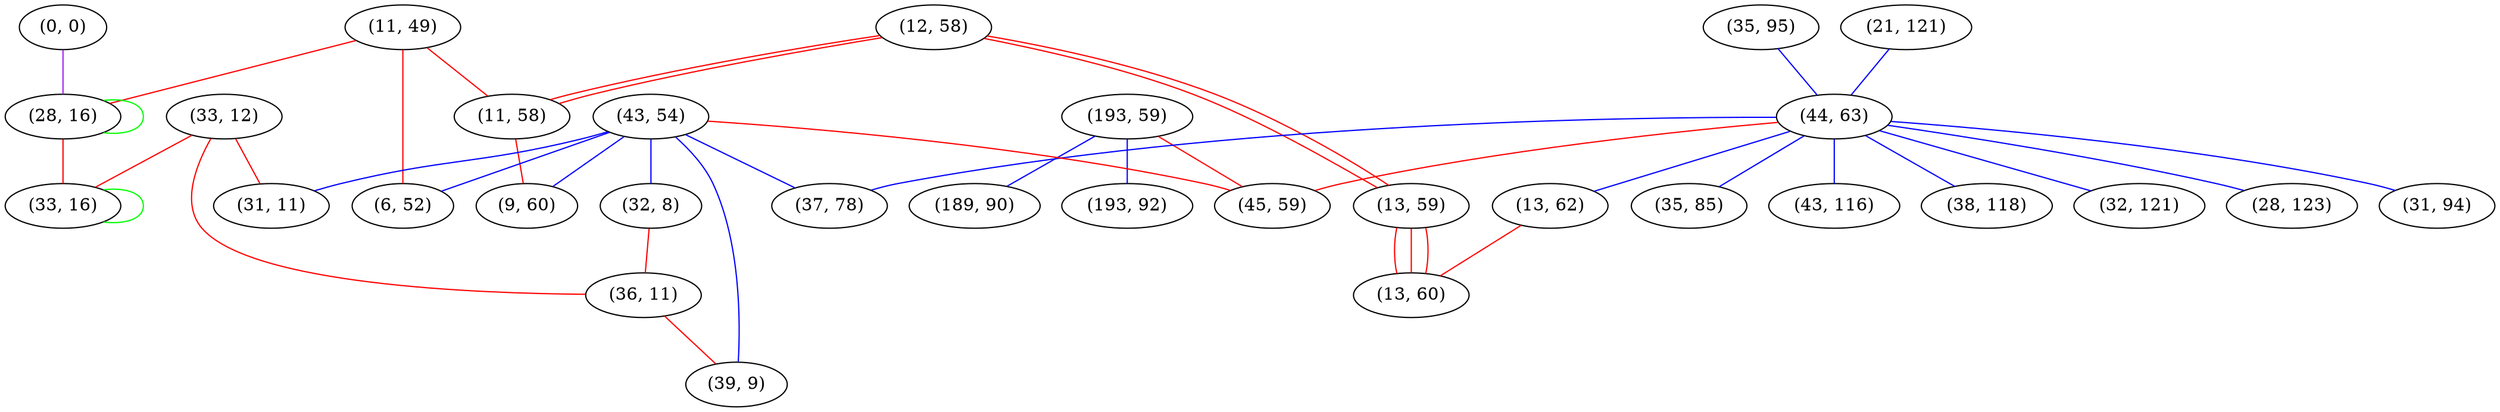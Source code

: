 graph "" {
"(11, 49)";
"(33, 12)";
"(21, 121)";
"(12, 58)";
"(193, 59)";
"(13, 59)";
"(35, 95)";
"(44, 63)";
"(35, 85)";
"(189, 90)";
"(11, 58)";
"(43, 54)";
"(43, 116)";
"(193, 92)";
"(38, 118)";
"(13, 62)";
"(31, 11)";
"(0, 0)";
"(28, 16)";
"(32, 121)";
"(33, 16)";
"(9, 60)";
"(37, 78)";
"(6, 52)";
"(28, 123)";
"(31, 94)";
"(45, 59)";
"(13, 60)";
"(32, 8)";
"(36, 11)";
"(39, 9)";
"(11, 49)" -- "(6, 52)"  [color=red, key=0, weight=1];
"(11, 49)" -- "(11, 58)"  [color=red, key=0, weight=1];
"(11, 49)" -- "(28, 16)"  [color=red, key=0, weight=1];
"(33, 12)" -- "(31, 11)"  [color=red, key=0, weight=1];
"(33, 12)" -- "(33, 16)"  [color=red, key=0, weight=1];
"(33, 12)" -- "(36, 11)"  [color=red, key=0, weight=1];
"(21, 121)" -- "(44, 63)"  [color=blue, key=0, weight=3];
"(12, 58)" -- "(11, 58)"  [color=red, key=0, weight=1];
"(12, 58)" -- "(11, 58)"  [color=red, key=1, weight=1];
"(12, 58)" -- "(13, 59)"  [color=red, key=0, weight=1];
"(12, 58)" -- "(13, 59)"  [color=red, key=1, weight=1];
"(193, 59)" -- "(189, 90)"  [color=blue, key=0, weight=3];
"(193, 59)" -- "(193, 92)"  [color=blue, key=0, weight=3];
"(193, 59)" -- "(45, 59)"  [color=red, key=0, weight=1];
"(13, 59)" -- "(13, 60)"  [color=red, key=0, weight=1];
"(13, 59)" -- "(13, 60)"  [color=red, key=1, weight=1];
"(13, 59)" -- "(13, 60)"  [color=red, key=2, weight=1];
"(35, 95)" -- "(44, 63)"  [color=blue, key=0, weight=3];
"(44, 63)" -- "(32, 121)"  [color=blue, key=0, weight=3];
"(44, 63)" -- "(45, 59)"  [color=red, key=0, weight=1];
"(44, 63)" -- "(37, 78)"  [color=blue, key=0, weight=3];
"(44, 63)" -- "(43, 116)"  [color=blue, key=0, weight=3];
"(44, 63)" -- "(28, 123)"  [color=blue, key=0, weight=3];
"(44, 63)" -- "(38, 118)"  [color=blue, key=0, weight=3];
"(44, 63)" -- "(13, 62)"  [color=blue, key=0, weight=3];
"(44, 63)" -- "(31, 94)"  [color=blue, key=0, weight=3];
"(44, 63)" -- "(35, 85)"  [color=blue, key=0, weight=3];
"(11, 58)" -- "(9, 60)"  [color=red, key=0, weight=1];
"(43, 54)" -- "(31, 11)"  [color=blue, key=0, weight=3];
"(43, 54)" -- "(9, 60)"  [color=blue, key=0, weight=3];
"(43, 54)" -- "(45, 59)"  [color=red, key=0, weight=1];
"(43, 54)" -- "(37, 78)"  [color=blue, key=0, weight=3];
"(43, 54)" -- "(6, 52)"  [color=blue, key=0, weight=3];
"(43, 54)" -- "(32, 8)"  [color=blue, key=0, weight=3];
"(43, 54)" -- "(39, 9)"  [color=blue, key=0, weight=3];
"(13, 62)" -- "(13, 60)"  [color=red, key=0, weight=1];
"(0, 0)" -- "(28, 16)"  [color=purple, key=0, weight=4];
"(28, 16)" -- "(33, 16)"  [color=red, key=0, weight=1];
"(28, 16)" -- "(28, 16)"  [color=green, key=0, weight=2];
"(33, 16)" -- "(33, 16)"  [color=green, key=0, weight=2];
"(32, 8)" -- "(36, 11)"  [color=red, key=0, weight=1];
"(36, 11)" -- "(39, 9)"  [color=red, key=0, weight=1];
}
